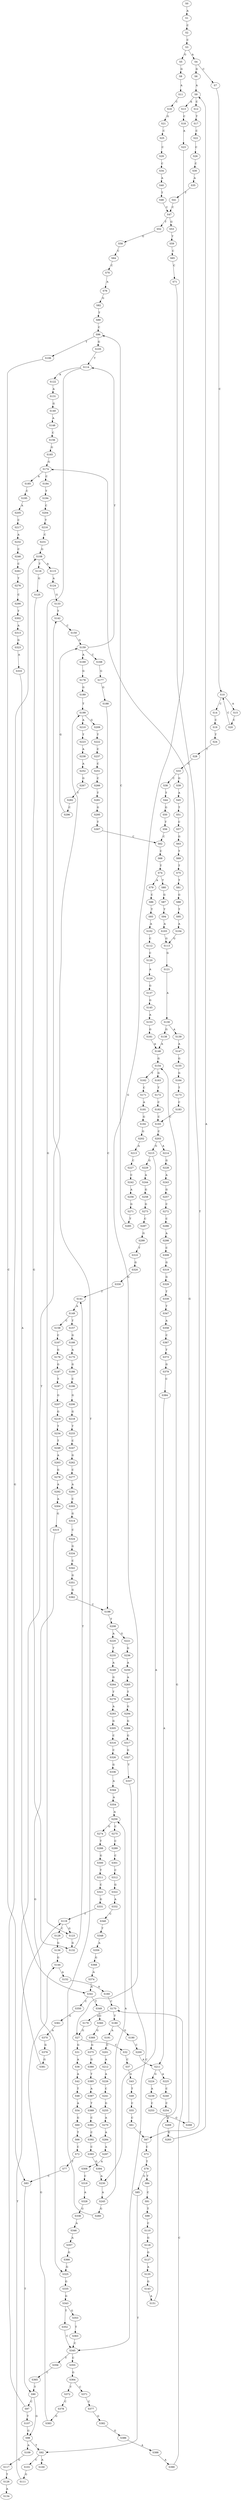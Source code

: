 strict digraph  {
	S0 -> S1 [ label = A ];
	S1 -> S2 [ label = C ];
	S2 -> S3 [ label = C ];
	S3 -> S4 [ label = A ];
	S3 -> S5 [ label = G ];
	S4 -> S6 [ label = G ];
	S4 -> S7 [ label = C ];
	S5 -> S8 [ label = G ];
	S6 -> S9 [ label = A ];
	S7 -> S10 [ label = C ];
	S8 -> S11 [ label = A ];
	S9 -> S12 [ label = C ];
	S9 -> S13 [ label = A ];
	S10 -> S14 [ label = C ];
	S10 -> S15 [ label = A ];
	S11 -> S16 [ label = C ];
	S12 -> S17 [ label = T ];
	S13 -> S18 [ label = C ];
	S14 -> S19 [ label = C ];
	S15 -> S20 [ label = C ];
	S16 -> S21 [ label = G ];
	S17 -> S22 [ label = C ];
	S18 -> S23 [ label = A ];
	S19 -> S24 [ label = T ];
	S20 -> S10 [ label = C ];
	S21 -> S25 [ label = C ];
	S22 -> S26 [ label = C ];
	S23 -> S27 [ label = G ];
	S24 -> S28 [ label = T ];
	S25 -> S29 [ label = C ];
	S26 -> S30 [ label = C ];
	S27 -> S31 [ label = G ];
	S27 -> S32 [ label = C ];
	S28 -> S33 [ label = C ];
	S29 -> S34 [ label = C ];
	S30 -> S35 [ label = A ];
	S31 -> S36 [ label = A ];
	S32 -> S37 [ label = C ];
	S33 -> S38 [ label = C ];
	S33 -> S39 [ label = G ];
	S34 -> S40 [ label = A ];
	S35 -> S41 [ label = T ];
	S36 -> S42 [ label = A ];
	S37 -> S43 [ label = G ];
	S38 -> S44 [ label = T ];
	S39 -> S45 [ label = A ];
	S40 -> S46 [ label = T ];
	S41 -> S47 [ label = C ];
	S42 -> S48 [ label = T ];
	S43 -> S49 [ label = T ];
	S44 -> S50 [ label = G ];
	S45 -> S51 [ label = T ];
	S46 -> S47 [ label = C ];
	S47 -> S52 [ label = T ];
	S47 -> S53 [ label = G ];
	S48 -> S54 [ label = A ];
	S49 -> S55 [ label = C ];
	S50 -> S56 [ label = T ];
	S51 -> S57 [ label = C ];
	S52 -> S58 [ label = G ];
	S53 -> S59 [ label = T ];
	S54 -> S60 [ label = G ];
	S55 -> S61 [ label = C ];
	S56 -> S62 [ label = C ];
	S57 -> S63 [ label = G ];
	S58 -> S64 [ label = C ];
	S59 -> S65 [ label = C ];
	S60 -> S66 [ label = T ];
	S61 -> S67 [ label = T ];
	S62 -> S68 [ label = C ];
	S63 -> S69 [ label = T ];
	S64 -> S70 [ label = C ];
	S65 -> S71 [ label = C ];
	S66 -> S72 [ label = C ];
	S67 -> S73 [ label = C ];
	S68 -> S74 [ label = T ];
	S69 -> S75 [ label = T ];
	S70 -> S76 [ label = A ];
	S71 -> S67 [ label = T ];
	S72 -> S77 [ label = T ];
	S73 -> S78 [ label = T ];
	S74 -> S79 [ label = A ];
	S74 -> S80 [ label = T ];
	S75 -> S81 [ label = T ];
	S76 -> S82 [ label = G ];
	S77 -> S83 [ label = C ];
	S78 -> S84 [ label = T ];
	S78 -> S85 [ label = G ];
	S79 -> S86 [ label = C ];
	S80 -> S87 [ label = G ];
	S81 -> S88 [ label = G ];
	S82 -> S89 [ label = T ];
	S83 -> S90 [ label = T ];
	S84 -> S91 [ label = C ];
	S85 -> S92 [ label = T ];
	S86 -> S93 [ label = T ];
	S87 -> S94 [ label = T ];
	S88 -> S95 [ label = T ];
	S89 -> S96 [ label = C ];
	S90 -> S97 [ label = C ];
	S90 -> S98 [ label = G ];
	S91 -> S99 [ label = T ];
	S92 -> S100 [ label = A ];
	S92 -> S101 [ label = C ];
	S93 -> S102 [ label = A ];
	S94 -> S103 [ label = A ];
	S95 -> S104 [ label = A ];
	S96 -> S105 [ label = G ];
	S96 -> S106 [ label = T ];
	S97 -> S107 [ label = T ];
	S97 -> S108 [ label = G ];
	S98 -> S109 [ label = A ];
	S98 -> S92 [ label = T ];
	S99 -> S110 [ label = C ];
	S101 -> S111 [ label = G ];
	S102 -> S112 [ label = C ];
	S103 -> S113 [ label = G ];
	S104 -> S113 [ label = G ];
	S105 -> S114 [ label = T ];
	S106 -> S83 [ label = C ];
	S107 -> S98 [ label = G ];
	S108 -> S115 [ label = A ];
	S108 -> S116 [ label = T ];
	S109 -> S117 [ label = G ];
	S110 -> S118 [ label = G ];
	S111 -> S119 [ label = T ];
	S112 -> S120 [ label = C ];
	S113 -> S121 [ label = G ];
	S114 -> S122 [ label = A ];
	S114 -> S123 [ label = G ];
	S115 -> S124 [ label = A ];
	S116 -> S125 [ label = G ];
	S117 -> S126 [ label = T ];
	S118 -> S127 [ label = G ];
	S119 -> S128 [ label = C ];
	S119 -> S123 [ label = G ];
	S120 -> S129 [ label = A ];
	S121 -> S130 [ label = A ];
	S122 -> S131 [ label = A ];
	S123 -> S132 [ label = G ];
	S124 -> S133 [ label = G ];
	S125 -> S132 [ label = G ];
	S126 -> S134 [ label = A ];
	S127 -> S135 [ label = A ];
	S128 -> S136 [ label = G ];
	S129 -> S137 [ label = G ];
	S130 -> S138 [ label = G ];
	S130 -> S139 [ label = A ];
	S131 -> S140 [ label = G ];
	S132 -> S141 [ label = T ];
	S133 -> S142 [ label = T ];
	S135 -> S143 [ label = G ];
	S136 -> S144 [ label = G ];
	S137 -> S145 [ label = G ];
	S138 -> S146 [ label = A ];
	S139 -> S147 [ label = A ];
	S140 -> S148 [ label = A ];
	S141 -> S149 [ label = A ];
	S142 -> S150 [ label = C ];
	S143 -> S151 [ label = A ];
	S144 -> S152 [ label = A ];
	S145 -> S153 [ label = A ];
	S146 -> S154 [ label = G ];
	S147 -> S155 [ label = G ];
	S148 -> S156 [ label = C ];
	S149 -> S157 [ label = T ];
	S149 -> S158 [ label = C ];
	S150 -> S159 [ label = G ];
	S151 -> S154 [ label = G ];
	S152 -> S160 [ label = A ];
	S153 -> S161 [ label = G ];
	S154 -> S162 [ label = T ];
	S154 -> S163 [ label = G ];
	S155 -> S164 [ label = G ];
	S156 -> S165 [ label = G ];
	S157 -> S166 [ label = G ];
	S158 -> S167 [ label = C ];
	S159 -> S168 [ label = C ];
	S159 -> S114 [ label = T ];
	S159 -> S169 [ label = A ];
	S160 -> S170 [ label = C ];
	S161 -> S146 [ label = A ];
	S162 -> S171 [ label = C ];
	S163 -> S172 [ label = T ];
	S164 -> S173 [ label = T ];
	S165 -> S174 [ label = G ];
	S166 -> S175 [ label = A ];
	S167 -> S176 [ label = G ];
	S168 -> S177 [ label = G ];
	S169 -> S178 [ label = G ];
	S170 -> S179 [ label = A ];
	S170 -> S180 [ label = T ];
	S171 -> S181 [ label = A ];
	S172 -> S182 [ label = C ];
	S173 -> S183 [ label = C ];
	S174 -> S184 [ label = C ];
	S174 -> S185 [ label = A ];
	S175 -> S186 [ label = G ];
	S176 -> S187 [ label = G ];
	S177 -> S188 [ label = G ];
	S178 -> S189 [ label = G ];
	S179 -> S27 [ label = G ];
	S180 -> S190 [ label = G ];
	S180 -> S191 [ label = A ];
	S181 -> S192 [ label = G ];
	S182 -> S193 [ label = C ];
	S183 -> S193 [ label = C ];
	S184 -> S194 [ label = T ];
	S185 -> S195 [ label = C ];
	S186 -> S196 [ label = C ];
	S187 -> S197 [ label = T ];
	S188 -> S198 [ label = C ];
	S189 -> S199 [ label = T ];
	S190 -> S200 [ label = C ];
	S191 -> S201 [ label = C ];
	S192 -> S202 [ label = G ];
	S193 -> S203 [ label = C ];
	S194 -> S204 [ label = C ];
	S195 -> S205 [ label = A ];
	S196 -> S206 [ label = G ];
	S197 -> S207 [ label = G ];
	S198 -> S208 [ label = T ];
	S199 -> S209 [ label = G ];
	S199 -> S210 [ label = A ];
	S200 -> S211 [ label = A ];
	S201 -> S212 [ label = A ];
	S202 -> S213 [ label = A ];
	S203 -> S214 [ label = A ];
	S203 -> S215 [ label = G ];
	S204 -> S216 [ label = T ];
	S205 -> S217 [ label = C ];
	S206 -> S218 [ label = G ];
	S207 -> S219 [ label = G ];
	S208 -> S220 [ label = A ];
	S208 -> S221 [ label = G ];
	S209 -> S222 [ label = T ];
	S210 -> S223 [ label = T ];
	S211 -> S224 [ label = G ];
	S211 -> S225 [ label = A ];
	S212 -> S226 [ label = A ];
	S213 -> S227 [ label = C ];
	S214 -> S228 [ label = G ];
	S215 -> S229 [ label = G ];
	S215 -> S230 [ label = A ];
	S216 -> S231 [ label = C ];
	S217 -> S232 [ label = A ];
	S218 -> S233 [ label = T ];
	S219 -> S234 [ label = T ];
	S220 -> S235 [ label = T ];
	S221 -> S236 [ label = G ];
	S222 -> S237 [ label = C ];
	S223 -> S238 [ label = A ];
	S224 -> S239 [ label = A ];
	S225 -> S240 [ label = C ];
	S226 -> S241 [ label = C ];
	S227 -> S242 [ label = C ];
	S228 -> S243 [ label = A ];
	S229 -> S244 [ label = A ];
	S230 -> S245 [ label = A ];
	S231 -> S108 [ label = G ];
	S232 -> S246 [ label = C ];
	S233 -> S247 [ label = C ];
	S234 -> S248 [ label = T ];
	S235 -> S249 [ label = A ];
	S236 -> S250 [ label = A ];
	S237 -> S251 [ label = C ];
	S238 -> S252 [ label = A ];
	S239 -> S253 [ label = C ];
	S240 -> S254 [ label = C ];
	S241 -> S255 [ label = G ];
	S242 -> S256 [ label = A ];
	S243 -> S257 [ label = G ];
	S244 -> S258 [ label = G ];
	S245 -> S259 [ label = A ];
	S245 -> S260 [ label = G ];
	S246 -> S261 [ label = C ];
	S247 -> S262 [ label = G ];
	S248 -> S263 [ label = A ];
	S249 -> S264 [ label = G ];
	S250 -> S265 [ label = A ];
	S251 -> S266 [ label = C ];
	S252 -> S267 [ label = G ];
	S253 -> S268 [ label = G ];
	S254 -> S269 [ label = A ];
	S255 -> S270 [ label = A ];
	S256 -> S271 [ label = G ];
	S257 -> S272 [ label = C ];
	S258 -> S273 [ label = G ];
	S259 -> S274 [ label = G ];
	S259 -> S275 [ label = C ];
	S260 -> S142 [ label = T ];
	S261 -> S276 [ label = T ];
	S262 -> S277 [ label = C ];
	S263 -> S278 [ label = G ];
	S264 -> S279 [ label = T ];
	S265 -> S280 [ label = T ];
	S266 -> S281 [ label = T ];
	S267 -> S282 [ label = T ];
	S268 -> S174 [ label = G ];
	S269 -> S283 [ label = G ];
	S270 -> S284 [ label = A ];
	S271 -> S285 [ label = T ];
	S272 -> S286 [ label = C ];
	S273 -> S287 [ label = C ];
	S274 -> S288 [ label = T ];
	S275 -> S289 [ label = C ];
	S276 -> S290 [ label = C ];
	S277 -> S291 [ label = A ];
	S278 -> S292 [ label = A ];
	S279 -> S293 [ label = A ];
	S280 -> S294 [ label = G ];
	S281 -> S295 [ label = G ];
	S282 -> S296 [ label = C ];
	S283 -> S9 [ label = A ];
	S284 -> S297 [ label = A ];
	S285 -> S96 [ label = C ];
	S286 -> S298 [ label = A ];
	S287 -> S299 [ label = G ];
	S288 -> S300 [ label = G ];
	S289 -> S301 [ label = C ];
	S290 -> S302 [ label = T ];
	S291 -> S303 [ label = C ];
	S292 -> S304 [ label = A ];
	S293 -> S305 [ label = G ];
	S294 -> S306 [ label = G ];
	S295 -> S307 [ label = T ];
	S296 -> S159 [ label = G ];
	S297 -> S308 [ label = A ];
	S298 -> S309 [ label = C ];
	S299 -> S310 [ label = T ];
	S300 -> S311 [ label = T ];
	S301 -> S312 [ label = C ];
	S302 -> S313 [ label = A ];
	S303 -> S314 [ label = G ];
	S304 -> S315 [ label = G ];
	S305 -> S316 [ label = C ];
	S306 -> S317 [ label = G ];
	S307 -> S62 [ label = C ];
	S308 -> S318 [ label = C ];
	S309 -> S319 [ label = G ];
	S310 -> S320 [ label = G ];
	S311 -> S321 [ label = C ];
	S312 -> S322 [ label = G ];
	S313 -> S323 [ label = G ];
	S314 -> S324 [ label = C ];
	S315 -> S325 [ label = G ];
	S316 -> S326 [ label = C ];
	S317 -> S327 [ label = G ];
	S318 -> S328 [ label = A ];
	S319 -> S329 [ label = G ];
	S320 -> S330 [ label = G ];
	S321 -> S331 [ label = G ];
	S322 -> S332 [ label = A ];
	S323 -> S333 [ label = A ];
	S324 -> S334 [ label = G ];
	S325 -> S335 [ label = G ];
	S326 -> S336 [ label = G ];
	S327 -> S337 [ label = T ];
	S328 -> S338 [ label = G ];
	S329 -> S339 [ label = T ];
	S330 -> S141 [ label = T ];
	S331 -> S119 [ label = T ];
	S332 -> S340 [ label = C ];
	S333 -> S341 [ label = A ];
	S334 -> S342 [ label = C ];
	S335 -> S343 [ label = G ];
	S336 -> S344 [ label = A ];
	S337 -> S345 [ label = C ];
	S338 -> S346 [ label = A ];
	S339 -> S347 [ label = T ];
	S340 -> S348 [ label = T ];
	S341 -> S349 [ label = T ];
	S341 -> S350 [ label = C ];
	S342 -> S351 [ label = G ];
	S343 -> S352 [ label = T ];
	S343 -> S353 [ label = G ];
	S344 -> S354 [ label = A ];
	S345 -> S355 [ label = C ];
	S345 -> S356 [ label = T ];
	S346 -> S357 [ label = A ];
	S347 -> S358 [ label = A ];
	S348 -> S359 [ label = A ];
	S349 -> S360 [ label = C ];
	S350 -> S361 [ label = G ];
	S351 -> S362 [ label = G ];
	S352 -> S345 [ label = C ];
	S353 -> S363 [ label = T ];
	S354 -> S259 [ label = A ];
	S355 -> S364 [ label = G ];
	S356 -> S365 [ label = C ];
	S357 -> S366 [ label = G ];
	S358 -> S367 [ label = C ];
	S359 -> S368 [ label = G ];
	S360 -> S369 [ label = G ];
	S361 -> S370 [ label = A ];
	S362 -> S198 [ label = C ];
	S363 -> S345 [ label = C ];
	S364 -> S371 [ label = C ];
	S364 -> S372 [ label = T ];
	S365 -> S90 [ label = T ];
	S366 -> S325 [ label = G ];
	S367 -> S373 [ label = T ];
	S368 -> S374 [ label = A ];
	S369 -> S375 [ label = G ];
	S370 -> S376 [ label = G ];
	S371 -> S377 [ label = C ];
	S372 -> S378 [ label = C ];
	S373 -> S379 [ label = G ];
	S374 -> S341 [ label = A ];
	S375 -> S380 [ label = G ];
	S376 -> S381 [ label = G ];
	S377 -> S382 [ label = G ];
	S378 -> S383 [ label = G ];
	S379 -> S384 [ label = C ];
	S380 -> S385 [ label = T ];
	S381 -> S199 [ label = T ];
	S382 -> S386 [ label = G ];
	S383 -> S144 [ label = G ];
	S384 -> S211 [ label = A ];
	S385 -> S387 [ label = A ];
	S386 -> S388 [ label = A ];
	S387 -> S389 [ label = T ];
	S388 -> S390 [ label = A ];
	S389 -> S391 [ label = C ];
	S390 -> S170 [ label = C ];
	S391 -> S392 [ label = C ];
	S392 -> S393 [ label = C ];
	S393 -> S394 [ label = G ];
	S394 -> S230 [ label = A ];
}
